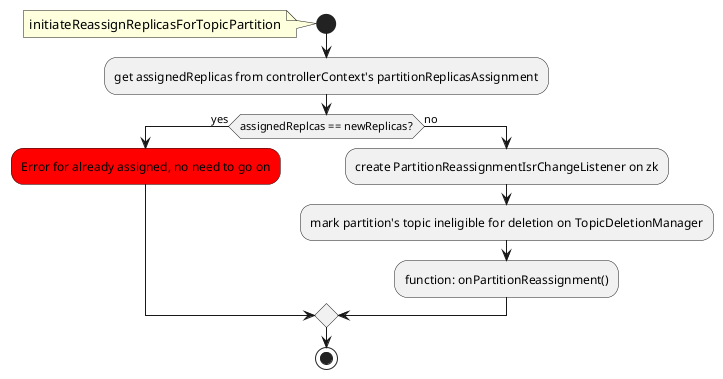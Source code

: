 @startuml
start
note left: initiateReassignReplicasForTopicPartition
:get assignedReplicas from controllerContext's partitionReplicasAssignment;
if (assignedReplcas == newReplicas?) then (yes)
	#Red:Error for already assigned, no need to go on;
else (no)
	:create PartitionReassignmentIsrChangeListener on zk;
	:mark partition's topic ineligible for deletion on TopicDeletionManager;
	:function: onPartitionReassignment();
endif
stop
@enduml
